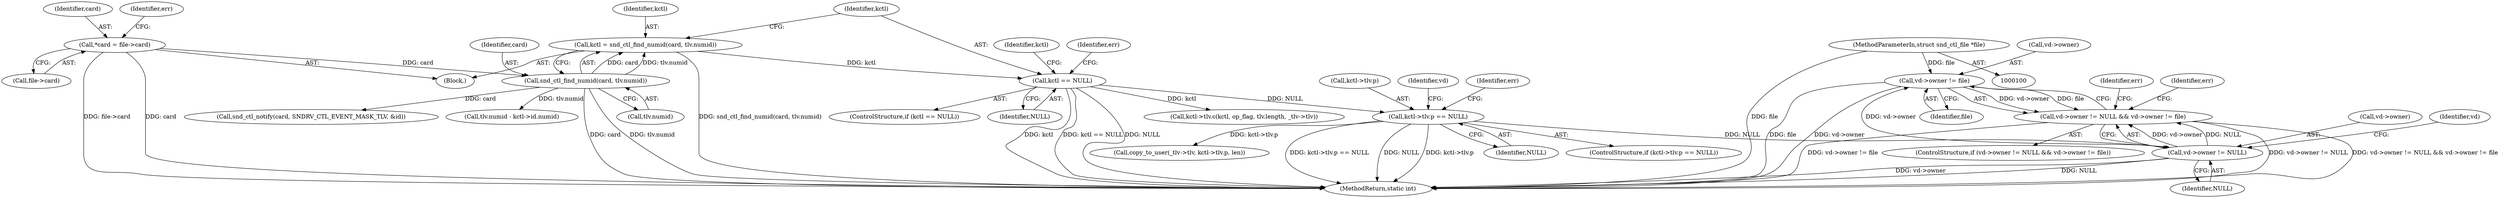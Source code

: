digraph "0_linux_fd9f26e4eca5d08a27d12c0933fceef76ed9663d_2@pointer" {
"1000249" [label="(Call,vd->owner != file)"];
"1000244" [label="(Call,vd->owner != NULL)"];
"1000164" [label="(Call,kctl->tlv.p == NULL)"];
"1000154" [label="(Call,kctl == NULL)"];
"1000146" [label="(Call,kctl = snd_ctl_find_numid(card, tlv.numid))"];
"1000148" [label="(Call,snd_ctl_find_numid(card, tlv.numid))"];
"1000106" [label="(Call,*card = file->card)"];
"1000101" [label="(MethodParameterIn,struct snd_ctl_file *file)"];
"1000243" [label="(Call,vd->owner != NULL && vd->owner != file)"];
"1000150" [label="(Call,tlv.numid)"];
"1000261" [label="(Identifier,err)"];
"1000250" [label="(Call,vd->owner)"];
"1000149" [label="(Identifier,card)"];
"1000147" [label="(Identifier,kctl)"];
"1000253" [label="(Identifier,file)"];
"1000153" [label="(ControlStructure,if (kctl == NULL))"];
"1000167" [label="(Identifier,kctl)"];
"1000146" [label="(Call,kctl = snd_ctl_find_numid(card, tlv.numid))"];
"1000156" [label="(Identifier,NULL)"];
"1000287" [label="(Call,snd_ctl_notify(card, SNDRV_CTL_EVENT_MASK_TLV, &id))"];
"1000184" [label="(Call,tlv.numid - kctl->id.numid)"];
"1000165" [label="(Call,kctl->tlv.p)"];
"1000164" [label="(Call,kctl->tlv.p == NULL)"];
"1000353" [label="(MethodReturn,static int)"];
"1000101" [label="(MethodParameterIn,struct snd_ctl_file *file)"];
"1000178" [label="(Identifier,vd)"];
"1000243" [label="(Call,vd->owner != NULL && vd->owner != file)"];
"1000159" [label="(Identifier,err)"];
"1000242" [label="(ControlStructure,if (vd->owner != NULL && vd->owner != file))"];
"1000170" [label="(Identifier,NULL)"];
"1000163" [label="(ControlStructure,if (kctl->tlv.p == NULL))"];
"1000262" [label="(Call,kctl->tlv.c(kctl, op_flag, tlv.length, _tlv->tlv))"];
"1000107" [label="(Identifier,card)"];
"1000245" [label="(Call,vd->owner)"];
"1000249" [label="(Call,vd->owner != file)"];
"1000331" [label="(Call,copy_to_user(_tlv->tlv, kctl->tlv.p, len))"];
"1000104" [label="(Block,)"];
"1000148" [label="(Call,snd_ctl_find_numid(card, tlv.numid))"];
"1000106" [label="(Call,*card = file->card)"];
"1000173" [label="(Identifier,err)"];
"1000155" [label="(Identifier,kctl)"];
"1000256" [label="(Identifier,err)"];
"1000154" [label="(Call,kctl == NULL)"];
"1000108" [label="(Call,file->card)"];
"1000244" [label="(Call,vd->owner != NULL)"];
"1000251" [label="(Identifier,vd)"];
"1000117" [label="(Identifier,err)"];
"1000248" [label="(Identifier,NULL)"];
"1000249" -> "1000243"  [label="AST: "];
"1000249" -> "1000253"  [label="CFG: "];
"1000250" -> "1000249"  [label="AST: "];
"1000253" -> "1000249"  [label="AST: "];
"1000243" -> "1000249"  [label="CFG: "];
"1000249" -> "1000353"  [label="DDG: file"];
"1000249" -> "1000353"  [label="DDG: vd->owner"];
"1000249" -> "1000243"  [label="DDG: vd->owner"];
"1000249" -> "1000243"  [label="DDG: file"];
"1000244" -> "1000249"  [label="DDG: vd->owner"];
"1000101" -> "1000249"  [label="DDG: file"];
"1000244" -> "1000243"  [label="AST: "];
"1000244" -> "1000248"  [label="CFG: "];
"1000245" -> "1000244"  [label="AST: "];
"1000248" -> "1000244"  [label="AST: "];
"1000251" -> "1000244"  [label="CFG: "];
"1000243" -> "1000244"  [label="CFG: "];
"1000244" -> "1000353"  [label="DDG: NULL"];
"1000244" -> "1000353"  [label="DDG: vd->owner"];
"1000244" -> "1000243"  [label="DDG: vd->owner"];
"1000244" -> "1000243"  [label="DDG: NULL"];
"1000164" -> "1000244"  [label="DDG: NULL"];
"1000164" -> "1000163"  [label="AST: "];
"1000164" -> "1000170"  [label="CFG: "];
"1000165" -> "1000164"  [label="AST: "];
"1000170" -> "1000164"  [label="AST: "];
"1000173" -> "1000164"  [label="CFG: "];
"1000178" -> "1000164"  [label="CFG: "];
"1000164" -> "1000353"  [label="DDG: kctl->tlv.p == NULL"];
"1000164" -> "1000353"  [label="DDG: NULL"];
"1000164" -> "1000353"  [label="DDG: kctl->tlv.p"];
"1000154" -> "1000164"  [label="DDG: NULL"];
"1000164" -> "1000331"  [label="DDG: kctl->tlv.p"];
"1000154" -> "1000153"  [label="AST: "];
"1000154" -> "1000156"  [label="CFG: "];
"1000155" -> "1000154"  [label="AST: "];
"1000156" -> "1000154"  [label="AST: "];
"1000159" -> "1000154"  [label="CFG: "];
"1000167" -> "1000154"  [label="CFG: "];
"1000154" -> "1000353"  [label="DDG: kctl"];
"1000154" -> "1000353"  [label="DDG: kctl == NULL"];
"1000154" -> "1000353"  [label="DDG: NULL"];
"1000146" -> "1000154"  [label="DDG: kctl"];
"1000154" -> "1000262"  [label="DDG: kctl"];
"1000146" -> "1000104"  [label="AST: "];
"1000146" -> "1000148"  [label="CFG: "];
"1000147" -> "1000146"  [label="AST: "];
"1000148" -> "1000146"  [label="AST: "];
"1000155" -> "1000146"  [label="CFG: "];
"1000146" -> "1000353"  [label="DDG: snd_ctl_find_numid(card, tlv.numid)"];
"1000148" -> "1000146"  [label="DDG: card"];
"1000148" -> "1000146"  [label="DDG: tlv.numid"];
"1000148" -> "1000150"  [label="CFG: "];
"1000149" -> "1000148"  [label="AST: "];
"1000150" -> "1000148"  [label="AST: "];
"1000148" -> "1000353"  [label="DDG: card"];
"1000148" -> "1000353"  [label="DDG: tlv.numid"];
"1000106" -> "1000148"  [label="DDG: card"];
"1000148" -> "1000184"  [label="DDG: tlv.numid"];
"1000148" -> "1000287"  [label="DDG: card"];
"1000106" -> "1000104"  [label="AST: "];
"1000106" -> "1000108"  [label="CFG: "];
"1000107" -> "1000106"  [label="AST: "];
"1000108" -> "1000106"  [label="AST: "];
"1000117" -> "1000106"  [label="CFG: "];
"1000106" -> "1000353"  [label="DDG: file->card"];
"1000106" -> "1000353"  [label="DDG: card"];
"1000101" -> "1000100"  [label="AST: "];
"1000101" -> "1000353"  [label="DDG: file"];
"1000243" -> "1000242"  [label="AST: "];
"1000256" -> "1000243"  [label="CFG: "];
"1000261" -> "1000243"  [label="CFG: "];
"1000243" -> "1000353"  [label="DDG: vd->owner != NULL"];
"1000243" -> "1000353"  [label="DDG: vd->owner != NULL && vd->owner != file"];
"1000243" -> "1000353"  [label="DDG: vd->owner != file"];
}
